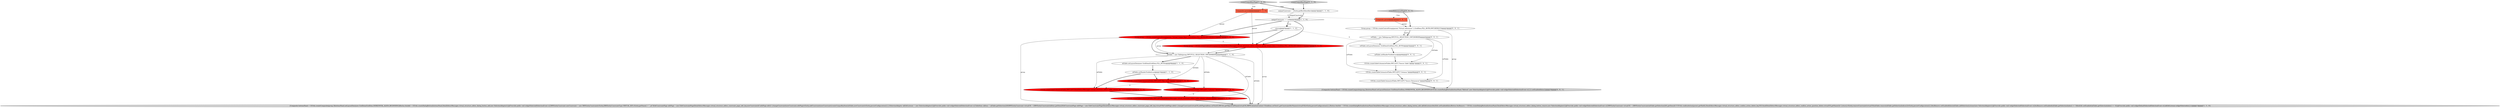 digraph {
0 [style = filled, label = "ukTable = new Table(group,SWT.FULL_SELECTION | SWT.BORDER)@@@8@@@['1', '1', '0']", fillcolor = white, shape = ellipse image = "AAA0AAABBB1BBB"];
4 [style = filled, label = "createUniqueKeysPage['1', '0', '0']", fillcolor = lightgray, shape = diamond image = "AAA0AAABBB1BBB"];
14 [style = filled, label = "UIUtils.createTableColumn(ukTable,SWT.LEFT,DataEditorsMessages.virtual_structure_editor_table_column_key_name)@@@11@@@['0', '1', '0']", fillcolor = red, shape = ellipse image = "AAA1AAABBB2BBB"];
16 [style = filled, label = "createReferencesPage['0', '0', '1']", fillcolor = lightgray, shape = diamond image = "AAA0AAABBB3BBB"];
25 [style = filled, label = "UIUtils.createTableColumn(refTable,SWT.LEFT,\"Columns\")@@@8@@@['0', '0', '1']", fillcolor = white, shape = ellipse image = "AAA0AAABBB3BBB"];
8 [style = filled, label = "Group group = UIUtils.createControlGroup(parent,\"Virtual Unique Keys\",1,GridData.FILL_BOTH,SWT.DEFAULT)@@@7@@@['1', '0', '0']", fillcolor = red, shape = ellipse image = "AAA1AAABBB1BBB"];
18 [style = filled, label = "refTable = new Table(group,SWT.FULL_SELECTION | SWT.BORDER)@@@4@@@['0', '0', '1']", fillcolor = white, shape = ellipse image = "AAA0AAABBB3BBB"];
9 [style = filled, label = "uniqueConstraint == null@@@4@@@['1', '1', '0']", fillcolor = white, shape = diamond image = "AAA0AAABBB1BBB"];
15 [style = filled, label = "Group group = UIUtils.createControlGroup(parent,DataEditorsMessages.virtual_structure_editor_columns_group_unique_keys,1,GridData.FILL_BOTH,SWT.DEFAULT)@@@7@@@['0', '1', '0']", fillcolor = red, shape = ellipse image = "AAA1AAABBB2BBB"];
1 [style = filled, label = "UIUtils.createTableColumn(ukTable,SWT.LEFT,\"Columns\")@@@12@@@['1', '0', '0']", fillcolor = red, shape = ellipse image = "AAA1AAABBB1BBB"];
20 [style = filled, label = "refTable.setHeaderVisible(true)@@@6@@@['0', '0', '1']", fillcolor = white, shape = ellipse image = "AAA0AAABBB3BBB"];
10 [style = filled, label = "uniqueConstraint = vEntity.getBestIdentifier()@@@3@@@['1', '1', '0']", fillcolor = white, shape = ellipse image = "AAA0AAABBB1BBB"];
2 [style = filled, label = "{Composite buttonsPanel = UIUtils.createComposite(group,3)buttonsPanel.setLayoutData(new GridData(GridData.HORIZONTAL_ALIGN_BEGINNING))Button btnAdd = UIUtils.createDialogButton(buttonsPanel,DataEditorsMessages.virtual_structure_editor_dialog_button_add,new SelectionAdapter(){@Override public void widgetSelected(SelectionEvent e){DBVEntityConstraint newConstraint = new DBVEntityConstraint(vEntity,DBSEntityConstraintType.VIRTUAL_KEY,vEntity.getName() + \"_uk\")EditConstraintPage editPage = new EditConstraintPage(DataEditorsMessages.virtual_structure_editor_constraint_page_edit_key,newConstraint)if (editPage.edit()) {changeConstraint(newConstraint,editPage)vEntity.addConstraint(newConstraint)createUniqueKeyItem(ukTable,newConstraint)vEntity.persistConfiguration()}}})SelectionAdapter ukEditListener = new SelectionAdapter(){@Override public void widgetSelected(SelectionEvent e){TableItem ukItem = ukTable.getSelection()(0(DBVEntityConstraint virtualUK = (DBVEntityConstraint)ukItem.getData()EditConstraintPage editPage = new EditConstraintPage(DataEditorsMessages.virtual_structure_editor_constraint_page_edit_key,virtualUK)if (editPage.edit()) {changeConstraint(virtualUK,editPage)ukItem.setText(0,DBUtils.getObjectFullName(virtualUK,DBPEvaluationContext.UI))ukItem.setText(1,getConstraintAttrNames(virtualUK))vEntity.persistConfiguration()}}}Button btnEdit = UIUtils.createDialogButton(buttonsPanel,DataEditorsMessages.virtual_structure_editor_dialog_button_edit,ukEditListener)btnEdit.setEnabled(false)Button btnRemove = UIUtils.createDialogButton(buttonsPanel,DataEditorsMessages.virtual_structure_editor_dialog_button_remove,new SelectionAdapter(){@Override public void widgetSelected(SelectionEvent e){DBVEntityConstraint virtualUK = (DBVEntityConstraint)ukTable.getSelection()(0(.getData()if (!UIUtils.confirmAction(parent.getShell(),DataEditorsMessages.virtual_structure_editor_confirm_action_delete_key,NLS.bind(DataEditorsMessages.virtual_structure_editor_confirm_action_question_delete,virtualUK.getName()))) {return}vEntity.removeConstraint(virtualUK)ukTable.remove(ukTable.getSelectionIndices())vEntity.persistConfiguration()}})btnRemove.setEnabled(false)ukTable.addSelectionListener(new SelectionAdapter(){@Override public void widgetSelected(SelectionEvent e){btnRemove.setEnabled(ukTable.getSelectionIndex() >= 0)btnEdit.setEnabled(ukTable.getSelectionIndex() >= 0)}@Override public void widgetDefaultSelected(SelectionEvent e){ukEditListener.widgetSelected(e)}})}@@@13@@@['1', '1', '0']", fillcolor = lightgray, shape = ellipse image = "AAA0AAABBB1BBB"];
13 [style = filled, label = "UIUtils.createTableColumn(ukTable,SWT.LEFT,DataEditorsMessages.virtual_structure_editor_table_column_columns)@@@12@@@['0', '1', '0']", fillcolor = red, shape = ellipse image = "AAA1AAABBB2BBB"];
22 [style = filled, label = "Group group = UIUtils.createControlGroup(parent,\"Virtual references\",1,GridData.FILL_BOTH,SWT.DEFAULT)@@@3@@@['0', '0', '1']", fillcolor = white, shape = ellipse image = "AAA0AAABBB3BBB"];
7 [style = filled, label = "Composite parent@@@2@@@['1', '1', '0']", fillcolor = tomato, shape = box image = "AAA0AAABBB1BBB"];
3 [style = filled, label = "return@@@5@@@['1', '1', '0']", fillcolor = white, shape = ellipse image = "AAA0AAABBB1BBB"];
5 [style = filled, label = "ukTable.setHeaderVisible(true)@@@10@@@['1', '1', '0']", fillcolor = white, shape = ellipse image = "AAA0AAABBB1BBB"];
17 [style = filled, label = "Composite parent@@@2@@@['0', '0', '1']", fillcolor = tomato, shape = box image = "AAA0AAABBB3BBB"];
24 [style = filled, label = "{Composite buttonsPanel = UIUtils.createComposite(group,2)buttonsPanel.setLayoutData(new GridData(GridData.HORIZONTAL_ALIGN_BEGINNING))UIUtils.createDialogButton(buttonsPanel,\"Refresh\",new SelectionAdapter(){@Override public void widgetSelected(SelectionEvent e){}}).setEnabled(false)}@@@10@@@['0', '0', '1']", fillcolor = lightgray, shape = ellipse image = "AAA0AAABBB3BBB"];
21 [style = filled, label = "UIUtils.createTableColumn(refTable,SWT.LEFT,\"Source Datasource\")@@@9@@@['0', '0', '1']", fillcolor = white, shape = ellipse image = "AAA0AAABBB3BBB"];
19 [style = filled, label = "UIUtils.createTableColumn(refTable,SWT.LEFT,\"Source Table\")@@@7@@@['0', '0', '1']", fillcolor = white, shape = ellipse image = "AAA0AAABBB3BBB"];
12 [style = filled, label = "createUniqueKeysPage['0', '1', '0']", fillcolor = lightgray, shape = diamond image = "AAA0AAABBB2BBB"];
6 [style = filled, label = "ukTable.setLayoutData(new GridData(GridData.FILL_BOTH))@@@9@@@['1', '1', '0']", fillcolor = white, shape = ellipse image = "AAA0AAABBB1BBB"];
23 [style = filled, label = "refTable.setLayoutData(new GridData(GridData.FILL_BOTH))@@@5@@@['0', '0', '1']", fillcolor = white, shape = ellipse image = "AAA0AAABBB3BBB"];
11 [style = filled, label = "UIUtils.createTableColumn(ukTable,SWT.LEFT,\"Key name\")@@@11@@@['1', '0', '0']", fillcolor = red, shape = ellipse image = "AAA1AAABBB1BBB"];
4->10 [style = bold, label=""];
0->13 [style = solid, label="ukTable"];
7->15 [style = solid, label="parent"];
23->20 [style = bold, label=""];
18->23 [style = bold, label=""];
0->6 [style = bold, label=""];
11->1 [style = bold, label=""];
7->17 [style = dashed, label="0"];
7->8 [style = solid, label="parent"];
18->19 [style = solid, label="refTable"];
16->17 [style = dotted, label="true"];
8->15 [style = dashed, label="0"];
4->7 [style = dotted, label="true"];
22->24 [style = solid, label="group"];
3->15 [style = bold, label=""];
8->2 [style = solid, label="group"];
21->24 [style = bold, label=""];
5->14 [style = bold, label=""];
10->9 [style = solid, label="uniqueConstraint"];
15->0 [style = solid, label="group"];
18->21 [style = solid, label="refTable"];
9->8 [style = bold, label=""];
16->22 [style = bold, label=""];
19->25 [style = bold, label=""];
1->13 [style = dashed, label="0"];
18->25 [style = solid, label="refTable"];
8->0 [style = bold, label=""];
22->18 [style = solid, label="group"];
0->11 [style = solid, label="ukTable"];
3->23 [style = dashed, label="0"];
6->5 [style = bold, label=""];
12->10 [style = bold, label=""];
22->18 [style = bold, label=""];
0->14 [style = solid, label="ukTable"];
8->0 [style = solid, label="group"];
9->15 [style = bold, label=""];
3->8 [style = bold, label=""];
15->0 [style = bold, label=""];
11->14 [style = dashed, label="0"];
15->2 [style = solid, label="group"];
9->3 [style = bold, label=""];
0->2 [style = solid, label="ukTable"];
0->1 [style = solid, label="ukTable"];
10->9 [style = bold, label=""];
5->11 [style = bold, label=""];
1->2 [style = bold, label=""];
14->13 [style = bold, label=""];
17->22 [style = solid, label="parent"];
20->19 [style = bold, label=""];
12->7 [style = dotted, label="true"];
9->3 [style = dotted, label="true"];
25->21 [style = bold, label=""];
13->2 [style = bold, label=""];
}
